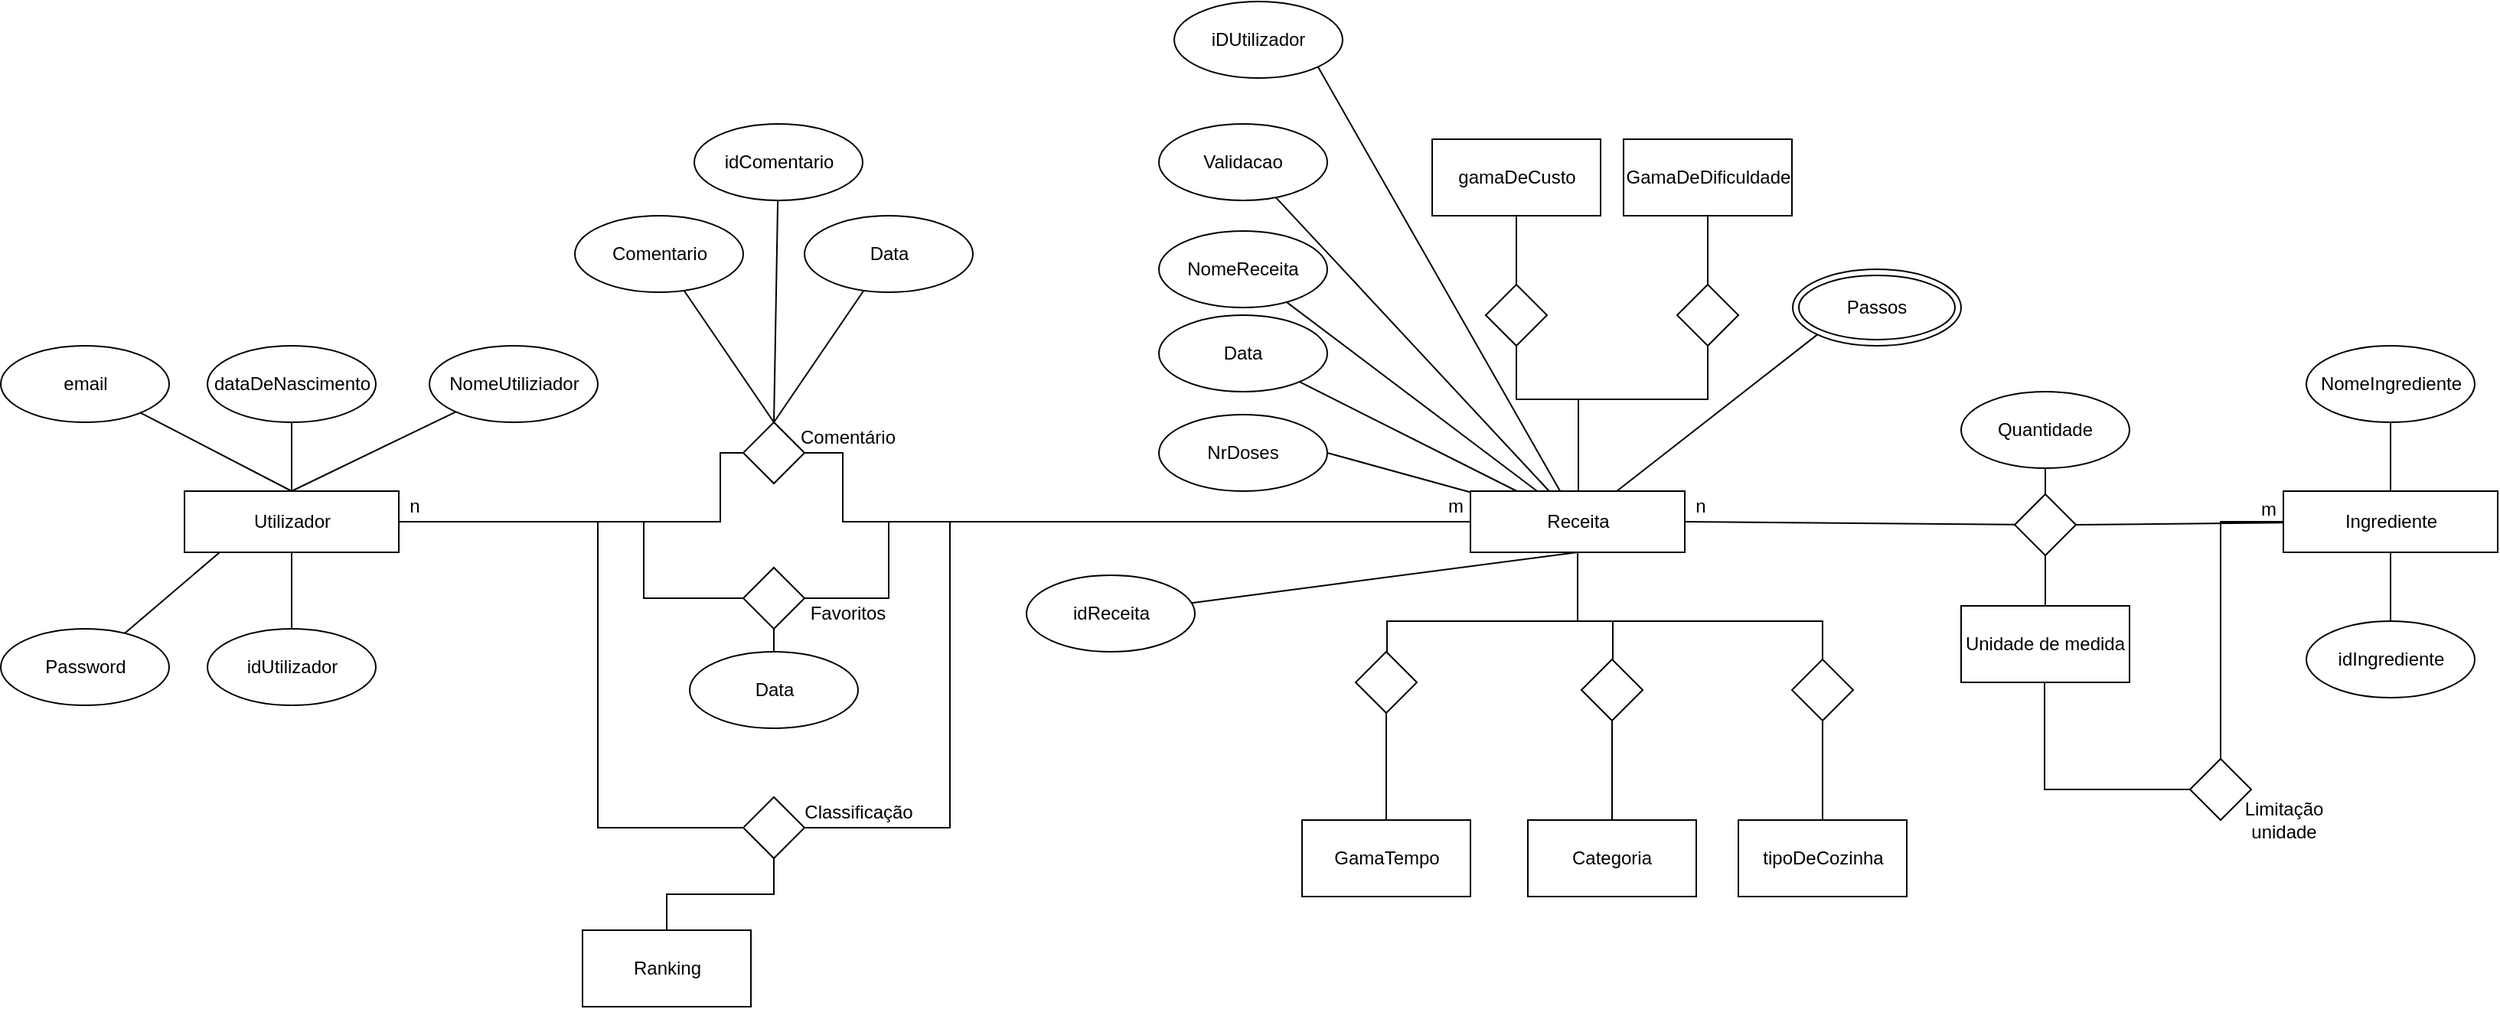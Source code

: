 <mxfile version="12.1.4" type="device" pages="1"><diagram id="H2i6Hiu6I9YmJuVPhRcU" name="Page-1"><mxGraphModel dx="3062" dy="1917" grid="1" gridSize="10" guides="1" tooltips="1" connect="1" arrows="1" fold="1" page="1" pageScale="1" pageWidth="1654" pageHeight="1169" math="0" shadow="0"><root><mxCell id="0"/><mxCell id="1" parent="0"/><mxCell id="TzGW_r2RP0DMwD7K3GWx-19" style="edgeStyle=none;rounded=0;orthogonalLoop=1;jettySize=auto;html=1;exitX=0.5;exitY=1;exitDx=0;exitDy=0;endArrow=none;endFill=0;" parent="1" source="TzGW_r2RP0DMwD7K3GWx-1" target="TzGW_r2RP0DMwD7K3GWx-18" edge="1"><mxGeometry relative="1" as="geometry"/></mxCell><mxCell id="TzGW_r2RP0DMwD7K3GWx-23" style="edgeStyle=none;rounded=0;orthogonalLoop=1;jettySize=auto;html=1;exitX=0.5;exitY=0;exitDx=0;exitDy=0;endArrow=none;endFill=0;" parent="1" source="TzGW_r2RP0DMwD7K3GWx-1" target="TzGW_r2RP0DMwD7K3GWx-22" edge="1"><mxGeometry relative="1" as="geometry"/></mxCell><mxCell id="TzGW_r2RP0DMwD7K3GWx-43" style="edgeStyle=orthogonalEdgeStyle;rounded=0;orthogonalLoop=1;jettySize=auto;html=1;exitX=1;exitY=0.5;exitDx=0;exitDy=0;endArrow=none;endFill=0;" parent="1" source="TzGW_r2RP0DMwD7K3GWx-1" target="TzGW_r2RP0DMwD7K3GWx-42" edge="1"><mxGeometry relative="1" as="geometry"><Array as="points"><mxPoint x="153.5" y="250"/><mxPoint x="153.5" y="205"/></Array></mxGeometry></mxCell><mxCell id="TzGW_r2RP0DMwD7K3GWx-50" style="edgeStyle=none;rounded=0;orthogonalLoop=1;jettySize=auto;html=1;exitX=0.5;exitY=0;exitDx=0;exitDy=0;endArrow=none;endFill=0;" parent="1" source="TzGW_r2RP0DMwD7K3GWx-1" target="TzGW_r2RP0DMwD7K3GWx-49" edge="1"><mxGeometry relative="1" as="geometry"/></mxCell><mxCell id="TzGW_r2RP0DMwD7K3GWx-53" style="edgeStyle=none;rounded=0;orthogonalLoop=1;jettySize=auto;html=1;exitX=0.5;exitY=0;exitDx=0;exitDy=0;endArrow=none;endFill=0;" parent="1" source="TzGW_r2RP0DMwD7K3GWx-1" target="TzGW_r2RP0DMwD7K3GWx-52" edge="1"><mxGeometry relative="1" as="geometry"/></mxCell><mxCell id="m3GPGHxbo6OR2PJtmY-n-18" style="edgeStyle=orthogonalEdgeStyle;rounded=0;orthogonalLoop=1;jettySize=auto;html=1;exitX=1;exitY=0.5;exitDx=0;exitDy=0;endArrow=none;endFill=0;" parent="1" source="TzGW_r2RP0DMwD7K3GWx-1" target="m3GPGHxbo6OR2PJtmY-n-17" edge="1"><mxGeometry relative="1" as="geometry"><Array as="points"><mxPoint x="103.5" y="250"/><mxPoint x="103.5" y="300"/></Array></mxGeometry></mxCell><mxCell id="m3GPGHxbo6OR2PJtmY-n-42" style="edgeStyle=orthogonalEdgeStyle;rounded=0;orthogonalLoop=1;jettySize=auto;html=1;exitX=1;exitY=0.75;exitDx=0;exitDy=0;endArrow=none;endFill=0;" parent="1" source="TzGW_r2RP0DMwD7K3GWx-1" target="m3GPGHxbo6OR2PJtmY-n-41" edge="1"><mxGeometry relative="1" as="geometry"><Array as="points"><mxPoint x="-56.5" y="250"/><mxPoint x="73.5" y="250"/><mxPoint x="73.5" y="450"/></Array></mxGeometry></mxCell><mxCell id="TzGW_r2RP0DMwD7K3GWx-1" value="Utilizador" style="rounded=0;whiteSpace=wrap;html=1;" parent="1" vertex="1"><mxGeometry x="-196.5" y="230" width="140" height="40" as="geometry"/></mxCell><mxCell id="TzGW_r2RP0DMwD7K3GWx-5" style="rounded=0;orthogonalLoop=1;jettySize=auto;html=1;exitX=0.5;exitY=1;exitDx=0;exitDy=0;endArrow=none;endFill=0;" parent="1" source="TzGW_r2RP0DMwD7K3GWx-2" target="TzGW_r2RP0DMwD7K3GWx-4" edge="1"><mxGeometry relative="1" as="geometry"/></mxCell><mxCell id="TzGW_r2RP0DMwD7K3GWx-7" style="rounded=0;orthogonalLoop=1;jettySize=auto;html=1;endArrow=none;endFill=0;" parent="1" source="TzGW_r2RP0DMwD7K3GWx-2" target="TzGW_r2RP0DMwD7K3GWx-6" edge="1"><mxGeometry relative="1" as="geometry"/></mxCell><mxCell id="TzGW_r2RP0DMwD7K3GWx-9" style="edgeStyle=none;rounded=0;orthogonalLoop=1;jettySize=auto;html=1;entryX=0;entryY=1;entryDx=0;entryDy=0;endArrow=none;endFill=0;" parent="1" source="TzGW_r2RP0DMwD7K3GWx-2" target="TzGW_r2RP0DMwD7K3GWx-8" edge="1"><mxGeometry relative="1" as="geometry"/></mxCell><mxCell id="TzGW_r2RP0DMwD7K3GWx-11" style="edgeStyle=none;rounded=0;orthogonalLoop=1;jettySize=auto;html=1;exitX=1;exitY=0.5;exitDx=0;exitDy=0;endArrow=none;endFill=0;" parent="1" source="TzGW_r2RP0DMwD7K3GWx-2" target="TzGW_r2RP0DMwD7K3GWx-10" edge="1"><mxGeometry relative="1" as="geometry"/></mxCell><mxCell id="TzGW_r2RP0DMwD7K3GWx-27" style="edgeStyle=orthogonalEdgeStyle;rounded=0;orthogonalLoop=1;jettySize=auto;html=1;exitX=0.5;exitY=1;exitDx=0;exitDy=0;endArrow=none;endFill=0;" parent="1" source="TzGW_r2RP0DMwD7K3GWx-2" target="m3GPGHxbo6OR2PJtmY-n-28" edge="1"><mxGeometry relative="1" as="geometry"><Array as="points"><mxPoint x="713.5" y="315"/><mxPoint x="873.5" y="315"/></Array></mxGeometry></mxCell><mxCell id="TzGW_r2RP0DMwD7K3GWx-33" style="edgeStyle=orthogonalEdgeStyle;rounded=0;orthogonalLoop=1;jettySize=auto;html=1;endArrow=none;endFill=0;" parent="1" source="m3GPGHxbo6OR2PJtmY-n-30" target="TzGW_r2RP0DMwD7K3GWx-32" edge="1"><mxGeometry relative="1" as="geometry"/></mxCell><mxCell id="TzGW_r2RP0DMwD7K3GWx-37" style="edgeStyle=orthogonalEdgeStyle;rounded=0;orthogonalLoop=1;jettySize=auto;html=1;exitX=0.5;exitY=1;exitDx=0;exitDy=0;endArrow=none;endFill=0;" parent="1" source="TzGW_r2RP0DMwD7K3GWx-2" target="m3GPGHxbo6OR2PJtmY-n-22" edge="1"><mxGeometry relative="1" as="geometry"><Array as="points"><mxPoint x="713.5" y="315"/><mxPoint x="736.5" y="315"/></Array></mxGeometry></mxCell><mxCell id="m3GPGHxbo6OR2PJtmY-n-19" style="edgeStyle=orthogonalEdgeStyle;rounded=0;orthogonalLoop=1;jettySize=auto;html=1;exitX=0;exitY=0.5;exitDx=0;exitDy=0;endArrow=none;endFill=0;" parent="1" source="TzGW_r2RP0DMwD7K3GWx-2" target="m3GPGHxbo6OR2PJtmY-n-17" edge="1"><mxGeometry relative="1" as="geometry"><Array as="points"><mxPoint x="263.5" y="250"/><mxPoint x="263.5" y="300"/></Array></mxGeometry></mxCell><mxCell id="m3GPGHxbo6OR2PJtmY-n-36" style="edgeStyle=orthogonalEdgeStyle;rounded=0;orthogonalLoop=1;jettySize=auto;html=1;endArrow=none;endFill=0;" parent="1" source="TzGW_r2RP0DMwD7K3GWx-2" target="m3GPGHxbo6OR2PJtmY-n-34" edge="1"><mxGeometry relative="1" as="geometry"><Array as="points"><mxPoint x="714" y="315"/><mxPoint x="589" y="315"/></Array></mxGeometry></mxCell><mxCell id="TzGW_r2RP0DMwD7K3GWx-2" value="Receita" style="rounded=0;whiteSpace=wrap;html=1;" parent="1" vertex="1"><mxGeometry x="643.5" y="230" width="140" height="40" as="geometry"/></mxCell><mxCell id="TzGW_r2RP0DMwD7K3GWx-17" style="edgeStyle=none;rounded=0;orthogonalLoop=1;jettySize=auto;html=1;exitX=0.5;exitY=1;exitDx=0;exitDy=0;entryX=0.5;entryY=0;entryDx=0;entryDy=0;endArrow=none;endFill=0;" parent="1" source="TzGW_r2RP0DMwD7K3GWx-3" target="TzGW_r2RP0DMwD7K3GWx-16" edge="1"><mxGeometry relative="1" as="geometry"/></mxCell><mxCell id="m3GPGHxbo6OR2PJtmY-n-9" style="edgeStyle=orthogonalEdgeStyle;rounded=0;orthogonalLoop=1;jettySize=auto;html=1;endArrow=none;endFill=0;" parent="1" source="TzGW_r2RP0DMwD7K3GWx-3" target="m3GPGHxbo6OR2PJtmY-n-8" edge="1"><mxGeometry relative="1" as="geometry"/></mxCell><mxCell id="TzGW_r2RP0DMwD7K3GWx-3" value="Ingrediente" style="rounded=0;whiteSpace=wrap;html=1;" parent="1" vertex="1"><mxGeometry x="1174.5" y="230" width="140" height="40" as="geometry"/></mxCell><mxCell id="TzGW_r2RP0DMwD7K3GWx-4" value="idReceita" style="ellipse;whiteSpace=wrap;html=1;fontFamily=Helvetica;fontSize=12;fontColor=#000000;align=center;strokeColor=#000000;fillColor=#ffffff;" parent="1" vertex="1"><mxGeometry x="353.5" y="285" width="110" height="50" as="geometry"/></mxCell><mxCell id="TzGW_r2RP0DMwD7K3GWx-6" value="NomeReceita" style="ellipse;whiteSpace=wrap;html=1;fontFamily=Helvetica;fontSize=12;fontColor=#000000;align=center;strokeColor=#000000;fillColor=#ffffff;" parent="1" vertex="1"><mxGeometry x="440" y="60" width="110" height="50" as="geometry"/></mxCell><mxCell id="TzGW_r2RP0DMwD7K3GWx-8" value="Passos" style="ellipse;shape=doubleEllipse;whiteSpace=wrap;html=1;fontFamily=Helvetica;fontSize=12;fontColor=#000000;align=center;strokeColor=#000000;fillColor=#ffffff;" parent="1" vertex="1"><mxGeometry x="854" y="85" width="110" height="50" as="geometry"/></mxCell><mxCell id="TzGW_r2RP0DMwD7K3GWx-12" style="edgeStyle=none;rounded=0;orthogonalLoop=1;jettySize=auto;html=1;exitX=1;exitY=0.5;exitDx=0;exitDy=0;endArrow=none;endFill=0;" parent="1" source="TzGW_r2RP0DMwD7K3GWx-10" target="TzGW_r2RP0DMwD7K3GWx-3" edge="1"><mxGeometry relative="1" as="geometry"/></mxCell><mxCell id="m3GPGHxbo6OR2PJtmY-n-13" style="rounded=0;orthogonalLoop=1;jettySize=auto;html=1;exitX=0.5;exitY=0;exitDx=0;exitDy=0;endArrow=none;endFill=0;" parent="1" source="TzGW_r2RP0DMwD7K3GWx-10" target="m3GPGHxbo6OR2PJtmY-n-12" edge="1"><mxGeometry relative="1" as="geometry"/></mxCell><mxCell id="m3GPGHxbo6OR2PJtmY-n-15" style="edgeStyle=none;rounded=0;orthogonalLoop=1;jettySize=auto;html=1;exitX=0.5;exitY=1;exitDx=0;exitDy=0;endArrow=none;endFill=0;" parent="1" source="TzGW_r2RP0DMwD7K3GWx-10" target="m3GPGHxbo6OR2PJtmY-n-14" edge="1"><mxGeometry relative="1" as="geometry"/></mxCell><mxCell id="TzGW_r2RP0DMwD7K3GWx-10" value="" style="rhombus;whiteSpace=wrap;html=1;" parent="1" vertex="1"><mxGeometry x="999" y="232" width="40" height="40" as="geometry"/></mxCell><mxCell id="TzGW_r2RP0DMwD7K3GWx-16" value="idIngrediente" style="ellipse;whiteSpace=wrap;html=1;fontFamily=Helvetica;fontSize=12;fontColor=#000000;align=center;strokeColor=#000000;fillColor=#ffffff;" parent="1" vertex="1"><mxGeometry x="1189.5" y="315" width="110" height="50" as="geometry"/></mxCell><mxCell id="TzGW_r2RP0DMwD7K3GWx-18" value="idUtilizador" style="ellipse;whiteSpace=wrap;html=1;fontFamily=Helvetica;fontSize=12;fontColor=#000000;align=center;strokeColor=#000000;fillColor=#ffffff;" parent="1" vertex="1"><mxGeometry x="-181.5" y="320" width="110" height="50" as="geometry"/></mxCell><mxCell id="TzGW_r2RP0DMwD7K3GWx-21" style="edgeStyle=none;rounded=0;orthogonalLoop=1;jettySize=auto;html=1;endArrow=none;endFill=0;entryX=0.5;entryY=0;entryDx=0;entryDy=0;" parent="1" source="TzGW_r2RP0DMwD7K3GWx-20" target="TzGW_r2RP0DMwD7K3GWx-1" edge="1"><mxGeometry relative="1" as="geometry"/></mxCell><mxCell id="TzGW_r2RP0DMwD7K3GWx-20" value="NomeUtiliziador" style="ellipse;whiteSpace=wrap;html=1;fontFamily=Helvetica;fontSize=12;fontColor=#000000;align=center;strokeColor=#000000;fillColor=#ffffff;" parent="1" vertex="1"><mxGeometry x="-36.5" y="135" width="110" height="50" as="geometry"/></mxCell><mxCell id="TzGW_r2RP0DMwD7K3GWx-22" value="Password" style="ellipse;whiteSpace=wrap;html=1;fontFamily=Helvetica;fontSize=12;fontColor=#000000;align=center;strokeColor=#000000;fillColor=#ffffff;" parent="1" vertex="1"><mxGeometry x="-316.5" y="320" width="110" height="50" as="geometry"/></mxCell><mxCell id="TzGW_r2RP0DMwD7K3GWx-25" style="edgeStyle=none;rounded=0;orthogonalLoop=1;jettySize=auto;html=1;exitX=0.5;exitY=1;exitDx=0;exitDy=0;endArrow=none;endFill=0;" parent="1" source="TzGW_r2RP0DMwD7K3GWx-24" target="TzGW_r2RP0DMwD7K3GWx-3" edge="1"><mxGeometry relative="1" as="geometry"/></mxCell><mxCell id="TzGW_r2RP0DMwD7K3GWx-24" value="NomeIngrediente" style="ellipse;whiteSpace=wrap;html=1;fontFamily=Helvetica;fontSize=12;fontColor=#000000;align=center;strokeColor=#000000;fillColor=#ffffff;" parent="1" vertex="1"><mxGeometry x="1189.5" y="135" width="110" height="50" as="geometry"/></mxCell><mxCell id="TzGW_r2RP0DMwD7K3GWx-26" value="tipoDeCozinha" style="rounded=0;whiteSpace=wrap;html=1;fontFamily=Helvetica;fontSize=12;fontColor=#000000;align=center;strokeColor=#000000;fillColor=#ffffff;" parent="1" vertex="1"><mxGeometry x="818.5" y="445" width="110" height="50" as="geometry"/></mxCell><mxCell id="TzGW_r2RP0DMwD7K3GWx-31" style="edgeStyle=orthogonalEdgeStyle;rounded=0;orthogonalLoop=1;jettySize=auto;html=1;endArrow=none;endFill=0;" parent="1" source="TzGW_r2RP0DMwD7K3GWx-30" target="m3GPGHxbo6OR2PJtmY-n-37" edge="1"><mxGeometry relative="1" as="geometry"/></mxCell><mxCell id="TzGW_r2RP0DMwD7K3GWx-30" value="gamaDeCusto" style="rounded=0;whiteSpace=wrap;html=1;fontFamily=Helvetica;fontSize=12;fontColor=#000000;align=center;strokeColor=#000000;fillColor=#ffffff;" parent="1" vertex="1"><mxGeometry x="618.5" width="110" height="50" as="geometry"/></mxCell><mxCell id="TzGW_r2RP0DMwD7K3GWx-32" value="GamaDeDificuldade" style="rounded=0;whiteSpace=wrap;html=1;fontFamily=Helvetica;fontSize=12;fontColor=#000000;align=center;strokeColor=#000000;fillColor=#ffffff;" parent="1" vertex="1"><mxGeometry x="743.5" width="110" height="50" as="geometry"/></mxCell><mxCell id="m3GPGHxbo6OR2PJtmY-n-23" style="edgeStyle=orthogonalEdgeStyle;rounded=0;orthogonalLoop=1;jettySize=auto;html=1;exitX=0.5;exitY=0;exitDx=0;exitDy=0;endArrow=none;endFill=0;" parent="1" source="TzGW_r2RP0DMwD7K3GWx-36" target="m3GPGHxbo6OR2PJtmY-n-22" edge="1"><mxGeometry relative="1" as="geometry"/></mxCell><mxCell id="TzGW_r2RP0DMwD7K3GWx-36" value="Categoria" style="rounded=0;whiteSpace=wrap;html=1;fontFamily=Helvetica;fontSize=12;fontColor=#000000;align=center;strokeColor=#000000;fillColor=#ffffff;" parent="1" vertex="1"><mxGeometry x="681" y="445" width="110" height="50" as="geometry"/></mxCell><mxCell id="TzGW_r2RP0DMwD7K3GWx-38" value="n" style="text;html=1;strokeColor=none;fillColor=none;align=center;verticalAlign=middle;whiteSpace=wrap;rounded=0;shadow=0;" parent="1" vertex="1"><mxGeometry x="783.5" y="230" width="20" height="20" as="geometry"/></mxCell><mxCell id="TzGW_r2RP0DMwD7K3GWx-39" value="m" style="text;html=1;strokeColor=none;fillColor=none;align=center;verticalAlign=middle;whiteSpace=wrap;rounded=0;shadow=0;" parent="1" vertex="1"><mxGeometry x="1154.5" y="232" width="20" height="20" as="geometry"/></mxCell><mxCell id="TzGW_r2RP0DMwD7K3GWx-44" style="edgeStyle=orthogonalEdgeStyle;rounded=0;orthogonalLoop=1;jettySize=auto;html=1;exitX=1;exitY=0.5;exitDx=0;exitDy=0;endArrow=none;endFill=0;" parent="1" source="TzGW_r2RP0DMwD7K3GWx-42" target="TzGW_r2RP0DMwD7K3GWx-2" edge="1"><mxGeometry relative="1" as="geometry"><Array as="points"><mxPoint x="233.5" y="205"/><mxPoint x="233.5" y="250"/></Array></mxGeometry></mxCell><mxCell id="m3GPGHxbo6OR2PJtmY-n-27" style="rounded=0;orthogonalLoop=1;jettySize=auto;html=1;exitX=0.5;exitY=0;exitDx=0;exitDy=0;endArrow=none;endFill=0;" parent="1" source="TzGW_r2RP0DMwD7K3GWx-42" target="m3GPGHxbo6OR2PJtmY-n-26" edge="1"><mxGeometry relative="1" as="geometry"/></mxCell><mxCell id="8sfEKx246es4qQQAFl6g-4" style="edgeStyle=none;rounded=0;orthogonalLoop=1;jettySize=auto;html=1;exitX=0.5;exitY=0;exitDx=0;exitDy=0;endArrow=none;endFill=0;" edge="1" parent="1" source="TzGW_r2RP0DMwD7K3GWx-42" target="8sfEKx246es4qQQAFl6g-3"><mxGeometry relative="1" as="geometry"/></mxCell><mxCell id="8sfEKx246es4qQQAFl6g-6" style="edgeStyle=none;rounded=0;orthogonalLoop=1;jettySize=auto;html=1;exitX=0.5;exitY=0;exitDx=0;exitDy=0;endArrow=none;endFill=0;" edge="1" parent="1" source="TzGW_r2RP0DMwD7K3GWx-42" target="8sfEKx246es4qQQAFl6g-5"><mxGeometry relative="1" as="geometry"/></mxCell><mxCell id="TzGW_r2RP0DMwD7K3GWx-42" value="" style="rhombus;whiteSpace=wrap;html=1;" parent="1" vertex="1"><mxGeometry x="168.5" y="185" width="40" height="40" as="geometry"/></mxCell><mxCell id="TzGW_r2RP0DMwD7K3GWx-47" value="n" style="text;html=1;strokeColor=none;fillColor=none;align=center;verticalAlign=middle;whiteSpace=wrap;rounded=0;shadow=0;" parent="1" vertex="1"><mxGeometry x="-56.5" y="230" width="20" height="20" as="geometry"/></mxCell><mxCell id="TzGW_r2RP0DMwD7K3GWx-48" value="m" style="text;html=1;strokeColor=none;fillColor=none;align=center;verticalAlign=middle;whiteSpace=wrap;rounded=0;shadow=0;" parent="1" vertex="1"><mxGeometry x="623.5" y="230" width="20" height="20" as="geometry"/></mxCell><mxCell id="TzGW_r2RP0DMwD7K3GWx-49" value="email" style="ellipse;whiteSpace=wrap;html=1;fontFamily=Helvetica;fontSize=12;fontColor=#000000;align=center;strokeColor=#000000;fillColor=#ffffff;" parent="1" vertex="1"><mxGeometry x="-316.5" y="135" width="110" height="50" as="geometry"/></mxCell><mxCell id="TzGW_r2RP0DMwD7K3GWx-52" value="dataDeNascimento" style="ellipse;whiteSpace=wrap;html=1;fontFamily=Helvetica;fontSize=12;fontColor=#000000;align=center;strokeColor=#000000;fillColor=#ffffff;" parent="1" vertex="1"><mxGeometry x="-181.5" y="135" width="110" height="50" as="geometry"/></mxCell><mxCell id="m3GPGHxbo6OR2PJtmY-n-11" style="edgeStyle=orthogonalEdgeStyle;rounded=0;orthogonalLoop=1;jettySize=auto;html=1;endArrow=none;endFill=0;exitX=0;exitY=0.5;exitDx=0;exitDy=0;" parent="1" source="m3GPGHxbo6OR2PJtmY-n-8" target="m3GPGHxbo6OR2PJtmY-n-14" edge="1"><mxGeometry relative="1" as="geometry"><mxPoint x="1133.5" y="425" as="sourcePoint"/><mxPoint x="1473.5" y="250.333" as="targetPoint"/><Array as="points"><mxPoint x="1018.5" y="425"/></Array></mxGeometry></mxCell><mxCell id="m3GPGHxbo6OR2PJtmY-n-8" value="" style="rhombus;whiteSpace=wrap;html=1;" parent="1" vertex="1"><mxGeometry x="1113.5" y="405" width="40" height="40" as="geometry"/></mxCell><mxCell id="m3GPGHxbo6OR2PJtmY-n-12" value="Quantidade" style="ellipse;whiteSpace=wrap;html=1;fontFamily=Helvetica;fontSize=12;fontColor=#000000;align=center;strokeColor=#000000;fillColor=#ffffff;" parent="1" vertex="1"><mxGeometry x="964" y="165" width="110" height="50" as="geometry"/></mxCell><mxCell id="m3GPGHxbo6OR2PJtmY-n-14" value="Unidade de medida" style="rounded=0;whiteSpace=wrap;html=1;fontFamily=Helvetica;fontSize=12;fontColor=#000000;align=center;strokeColor=#000000;fillColor=#ffffff;" parent="1" vertex="1"><mxGeometry x="964" y="305" width="110" height="50" as="geometry"/></mxCell><mxCell id="m3GPGHxbo6OR2PJtmY-n-16" value="Comentário" style="text;html=1;strokeColor=none;fillColor=none;align=center;verticalAlign=middle;whiteSpace=wrap;rounded=0;shadow=0;" parent="1" vertex="1"><mxGeometry x="226.5" y="185" width="20" height="20" as="geometry"/></mxCell><mxCell id="m3GPGHxbo6OR2PJtmY-n-25" style="edgeStyle=orthogonalEdgeStyle;rounded=0;orthogonalLoop=1;jettySize=auto;html=1;exitX=0.5;exitY=1;exitDx=0;exitDy=0;endArrow=none;endFill=0;" parent="1" source="m3GPGHxbo6OR2PJtmY-n-17" target="m3GPGHxbo6OR2PJtmY-n-24" edge="1"><mxGeometry relative="1" as="geometry"/></mxCell><mxCell id="m3GPGHxbo6OR2PJtmY-n-17" value="" style="rhombus;whiteSpace=wrap;html=1;" parent="1" vertex="1"><mxGeometry x="168.5" y="280" width="40" height="40" as="geometry"/></mxCell><mxCell id="m3GPGHxbo6OR2PJtmY-n-20" value="Favoritos" style="text;html=1;strokeColor=none;fillColor=none;align=center;verticalAlign=middle;whiteSpace=wrap;rounded=0;shadow=0;" parent="1" vertex="1"><mxGeometry x="226.5" y="300" width="20" height="20" as="geometry"/></mxCell><mxCell id="m3GPGHxbo6OR2PJtmY-n-21" value="Limitação unidade" style="text;html=1;strokeColor=none;fillColor=none;align=center;verticalAlign=middle;whiteSpace=wrap;rounded=0;shadow=0;" parent="1" vertex="1"><mxGeometry x="1164.5" y="435" width="20" height="20" as="geometry"/></mxCell><mxCell id="m3GPGHxbo6OR2PJtmY-n-22" value="" style="rhombus;whiteSpace=wrap;html=1;" parent="1" vertex="1"><mxGeometry x="716" y="340" width="40" height="40" as="geometry"/></mxCell><mxCell id="m3GPGHxbo6OR2PJtmY-n-24" value="Data" style="ellipse;whiteSpace=wrap;html=1;fontFamily=Helvetica;fontSize=12;fontColor=#000000;align=center;strokeColor=#000000;fillColor=#ffffff;" parent="1" vertex="1"><mxGeometry x="133.5" y="335" width="110" height="50" as="geometry"/></mxCell><mxCell id="m3GPGHxbo6OR2PJtmY-n-26" value="Data" style="ellipse;whiteSpace=wrap;html=1;fontFamily=Helvetica;fontSize=12;fontColor=#000000;align=center;strokeColor=#000000;fillColor=#ffffff;" parent="1" vertex="1"><mxGeometry x="208.5" y="50" width="110" height="50" as="geometry"/></mxCell><mxCell id="m3GPGHxbo6OR2PJtmY-n-29" style="edgeStyle=orthogonalEdgeStyle;rounded=0;orthogonalLoop=1;jettySize=auto;html=1;exitX=0.5;exitY=1;exitDx=0;exitDy=0;endArrow=none;endFill=0;" parent="1" source="m3GPGHxbo6OR2PJtmY-n-28" target="TzGW_r2RP0DMwD7K3GWx-26" edge="1"><mxGeometry relative="1" as="geometry"/></mxCell><mxCell id="m3GPGHxbo6OR2PJtmY-n-28" value="" style="rhombus;whiteSpace=wrap;html=1;" parent="1" vertex="1"><mxGeometry x="853.5" y="340" width="40" height="40" as="geometry"/></mxCell><mxCell id="m3GPGHxbo6OR2PJtmY-n-31" style="edgeStyle=orthogonalEdgeStyle;rounded=0;orthogonalLoop=1;jettySize=auto;html=1;endArrow=none;endFill=0;" parent="1" source="m3GPGHxbo6OR2PJtmY-n-30" target="TzGW_r2RP0DMwD7K3GWx-2" edge="1"><mxGeometry relative="1" as="geometry"><Array as="points"><mxPoint x="799" y="170"/><mxPoint x="714" y="170"/></Array></mxGeometry></mxCell><mxCell id="m3GPGHxbo6OR2PJtmY-n-30" value="" style="rhombus;whiteSpace=wrap;html=1;" parent="1" vertex="1"><mxGeometry x="778.5" y="95" width="40" height="40" as="geometry"/></mxCell><mxCell id="m3GPGHxbo6OR2PJtmY-n-35" style="edgeStyle=orthogonalEdgeStyle;rounded=0;orthogonalLoop=1;jettySize=auto;html=1;exitX=0.5;exitY=0;exitDx=0;exitDy=0;endArrow=none;endFill=0;" parent="1" source="m3GPGHxbo6OR2PJtmY-n-33" target="m3GPGHxbo6OR2PJtmY-n-34" edge="1"><mxGeometry relative="1" as="geometry"/></mxCell><mxCell id="m3GPGHxbo6OR2PJtmY-n-33" value="GamaTempo" style="rounded=0;whiteSpace=wrap;html=1;fontFamily=Helvetica;fontSize=12;fontColor=#000000;align=center;strokeColor=#000000;fillColor=#ffffff;" parent="1" vertex="1"><mxGeometry x="533.5" y="445" width="110" height="50" as="geometry"/></mxCell><mxCell id="m3GPGHxbo6OR2PJtmY-n-34" value="" style="rhombus;whiteSpace=wrap;html=1;" parent="1" vertex="1"><mxGeometry x="568.5" y="335" width="40" height="40" as="geometry"/></mxCell><mxCell id="m3GPGHxbo6OR2PJtmY-n-38" style="edgeStyle=orthogonalEdgeStyle;rounded=0;orthogonalLoop=1;jettySize=auto;html=1;exitX=0.5;exitY=1;exitDx=0;exitDy=0;endArrow=none;endFill=0;" parent="1" source="m3GPGHxbo6OR2PJtmY-n-37" target="TzGW_r2RP0DMwD7K3GWx-2" edge="1"><mxGeometry relative="1" as="geometry"><Array as="points"><mxPoint x="674" y="170"/><mxPoint x="714" y="170"/></Array></mxGeometry></mxCell><mxCell id="m3GPGHxbo6OR2PJtmY-n-37" value="" style="rhombus;whiteSpace=wrap;html=1;" parent="1" vertex="1"><mxGeometry x="653.5" y="95" width="40" height="40" as="geometry"/></mxCell><mxCell id="m3GPGHxbo6OR2PJtmY-n-40" style="rounded=0;orthogonalLoop=1;jettySize=auto;html=1;exitX=1;exitY=0.5;exitDx=0;exitDy=0;endArrow=none;endFill=0;" parent="1" source="m3GPGHxbo6OR2PJtmY-n-39" target="TzGW_r2RP0DMwD7K3GWx-2" edge="1"><mxGeometry relative="1" as="geometry"/></mxCell><mxCell id="m3GPGHxbo6OR2PJtmY-n-39" value="NrDoses" style="ellipse;whiteSpace=wrap;html=1;fontFamily=Helvetica;fontSize=12;fontColor=#000000;align=center;strokeColor=#000000;fillColor=#ffffff;" parent="1" vertex="1"><mxGeometry x="440" y="180" width="110" height="50" as="geometry"/></mxCell><mxCell id="m3GPGHxbo6OR2PJtmY-n-43" style="edgeStyle=orthogonalEdgeStyle;rounded=0;orthogonalLoop=1;jettySize=auto;html=1;exitX=1;exitY=0.5;exitDx=0;exitDy=0;endArrow=none;endFill=0;" parent="1" source="m3GPGHxbo6OR2PJtmY-n-41" target="TzGW_r2RP0DMwD7K3GWx-2" edge="1"><mxGeometry relative="1" as="geometry"><Array as="points"><mxPoint x="303.5" y="450"/><mxPoint x="303.5" y="250"/></Array></mxGeometry></mxCell><mxCell id="m3GPGHxbo6OR2PJtmY-n-41" value="" style="rhombus;whiteSpace=wrap;html=1;" parent="1" vertex="1"><mxGeometry x="168.5" y="430" width="40" height="40" as="geometry"/></mxCell><mxCell id="m3GPGHxbo6OR2PJtmY-n-44" value="Classificação" style="text;html=1;strokeColor=none;fillColor=none;align=center;verticalAlign=middle;whiteSpace=wrap;rounded=0;shadow=0;" parent="1" vertex="1"><mxGeometry x="233.5" y="430" width="20" height="20" as="geometry"/></mxCell><mxCell id="m3GPGHxbo6OR2PJtmY-n-46" style="edgeStyle=orthogonalEdgeStyle;rounded=0;orthogonalLoop=1;jettySize=auto;html=1;exitX=0.5;exitY=0;exitDx=0;exitDy=0;endArrow=none;endFill=0;" parent="1" source="m3GPGHxbo6OR2PJtmY-n-45" target="m3GPGHxbo6OR2PJtmY-n-41" edge="1"><mxGeometry relative="1" as="geometry"/></mxCell><mxCell id="m3GPGHxbo6OR2PJtmY-n-45" value="Ranking" style="rounded=0;whiteSpace=wrap;html=1;fontFamily=Helvetica;fontSize=12;fontColor=#000000;align=center;strokeColor=#000000;fillColor=#ffffff;" parent="1" vertex="1"><mxGeometry x="63.5" y="517" width="110" height="50" as="geometry"/></mxCell><mxCell id="m3GPGHxbo6OR2PJtmY-n-53" style="edgeStyle=none;rounded=0;orthogonalLoop=1;jettySize=auto;html=1;endArrow=none;endFill=0;" parent="1" source="TzGW_r2RP0DMwD7K3GWx-2" target="m3GPGHxbo6OR2PJtmY-n-52" edge="1"><mxGeometry relative="1" as="geometry"><mxPoint x="189.5" y="55" as="sourcePoint"/></mxGeometry></mxCell><mxCell id="m3GPGHxbo6OR2PJtmY-n-52" value="Data" style="ellipse;whiteSpace=wrap;html=1;fontFamily=Helvetica;fontSize=12;fontColor=#000000;align=center;strokeColor=#000000;fillColor=#ffffff;" parent="1" vertex="1"><mxGeometry x="440" y="115" width="110" height="50" as="geometry"/></mxCell><mxCell id="m3GPGHxbo6OR2PJtmY-n-56" style="edgeStyle=none;rounded=0;orthogonalLoop=1;jettySize=auto;html=1;endArrow=none;endFill=0;" parent="1" source="m3GPGHxbo6OR2PJtmY-n-55" target="TzGW_r2RP0DMwD7K3GWx-2" edge="1"><mxGeometry relative="1" as="geometry"/></mxCell><mxCell id="m3GPGHxbo6OR2PJtmY-n-55" value="Validacao" style="ellipse;whiteSpace=wrap;html=1;fontFamily=Helvetica;fontSize=12;fontColor=#000000;align=center;strokeColor=#000000;fillColor=#ffffff;" parent="1" vertex="1"><mxGeometry x="440" y="-10" width="110" height="50" as="geometry"/></mxCell><mxCell id="8sfEKx246es4qQQAFl6g-2" style="rounded=0;orthogonalLoop=1;jettySize=auto;html=1;exitX=1;exitY=1;exitDx=0;exitDy=0;endArrow=none;endFill=0;" edge="1" parent="1" source="8sfEKx246es4qQQAFl6g-1" target="TzGW_r2RP0DMwD7K3GWx-2"><mxGeometry relative="1" as="geometry"/></mxCell><mxCell id="8sfEKx246es4qQQAFl6g-1" value="iDUtilizador" style="ellipse;whiteSpace=wrap;html=1;fontFamily=Helvetica;fontSize=12;fontColor=#000000;align=center;strokeColor=#000000;fillColor=#ffffff;" vertex="1" parent="1"><mxGeometry x="450" y="-90" width="110" height="50" as="geometry"/></mxCell><mxCell id="8sfEKx246es4qQQAFl6g-3" value="Comentario" style="ellipse;whiteSpace=wrap;html=1;fontFamily=Helvetica;fontSize=12;fontColor=#000000;align=center;strokeColor=#000000;fillColor=#ffffff;" vertex="1" parent="1"><mxGeometry x="58.5" y="50" width="110" height="50" as="geometry"/></mxCell><mxCell id="8sfEKx246es4qQQAFl6g-5" value="idComentario" style="ellipse;whiteSpace=wrap;html=1;fontFamily=Helvetica;fontSize=12;fontColor=#000000;align=center;strokeColor=#000000;fillColor=#ffffff;" vertex="1" parent="1"><mxGeometry x="136.5" y="-10" width="110" height="50" as="geometry"/></mxCell></root></mxGraphModel></diagram></mxfile>